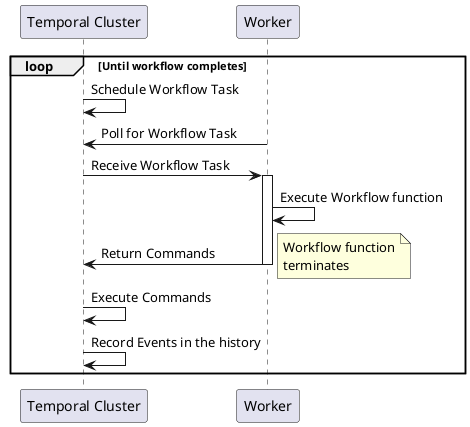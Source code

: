 @startuml
participant Temporal as "Temporal Cluster"
participant Worker

loop Until workflow completes

Temporal -> Temporal: Schedule Workflow Task

Worker -> Temporal: Poll for Workflow Task
Temporal -> Worker: Receive Workflow Task

activate Worker
Worker -> Worker: Execute Workflow function
Worker -> Temporal: Return Commands
deactivate Worker
note right: Workflow function\nterminates

Temporal -> Temporal: Execute Commands
Temporal -> Temporal: Record Events in the history

end
@enduml
